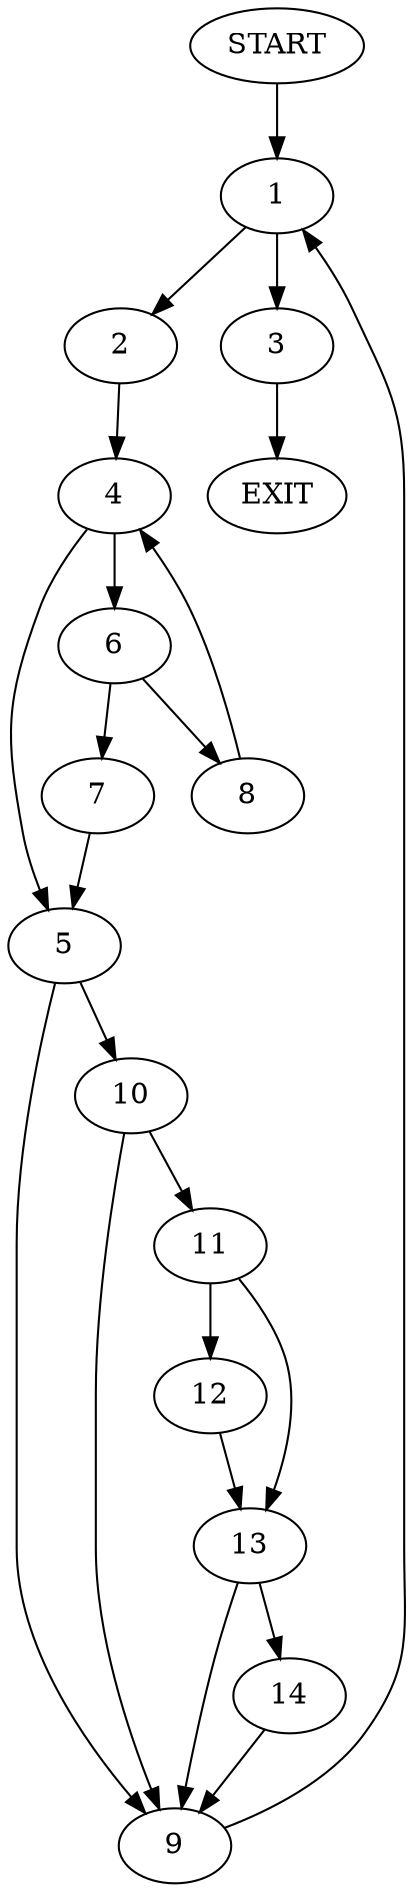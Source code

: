 digraph {
0 [label="START"]
15 [label="EXIT"]
0 -> 1
1 -> 2
1 -> 3
2 -> 4
3 -> 15
4 -> 5
4 -> 6
6 -> 7
6 -> 8
5 -> 9
5 -> 10
7 -> 5
8 -> 4
9 -> 1
10 -> 11
10 -> 9
11 -> 12
11 -> 13
13 -> 9
13 -> 14
12 -> 13
14 -> 9
}
